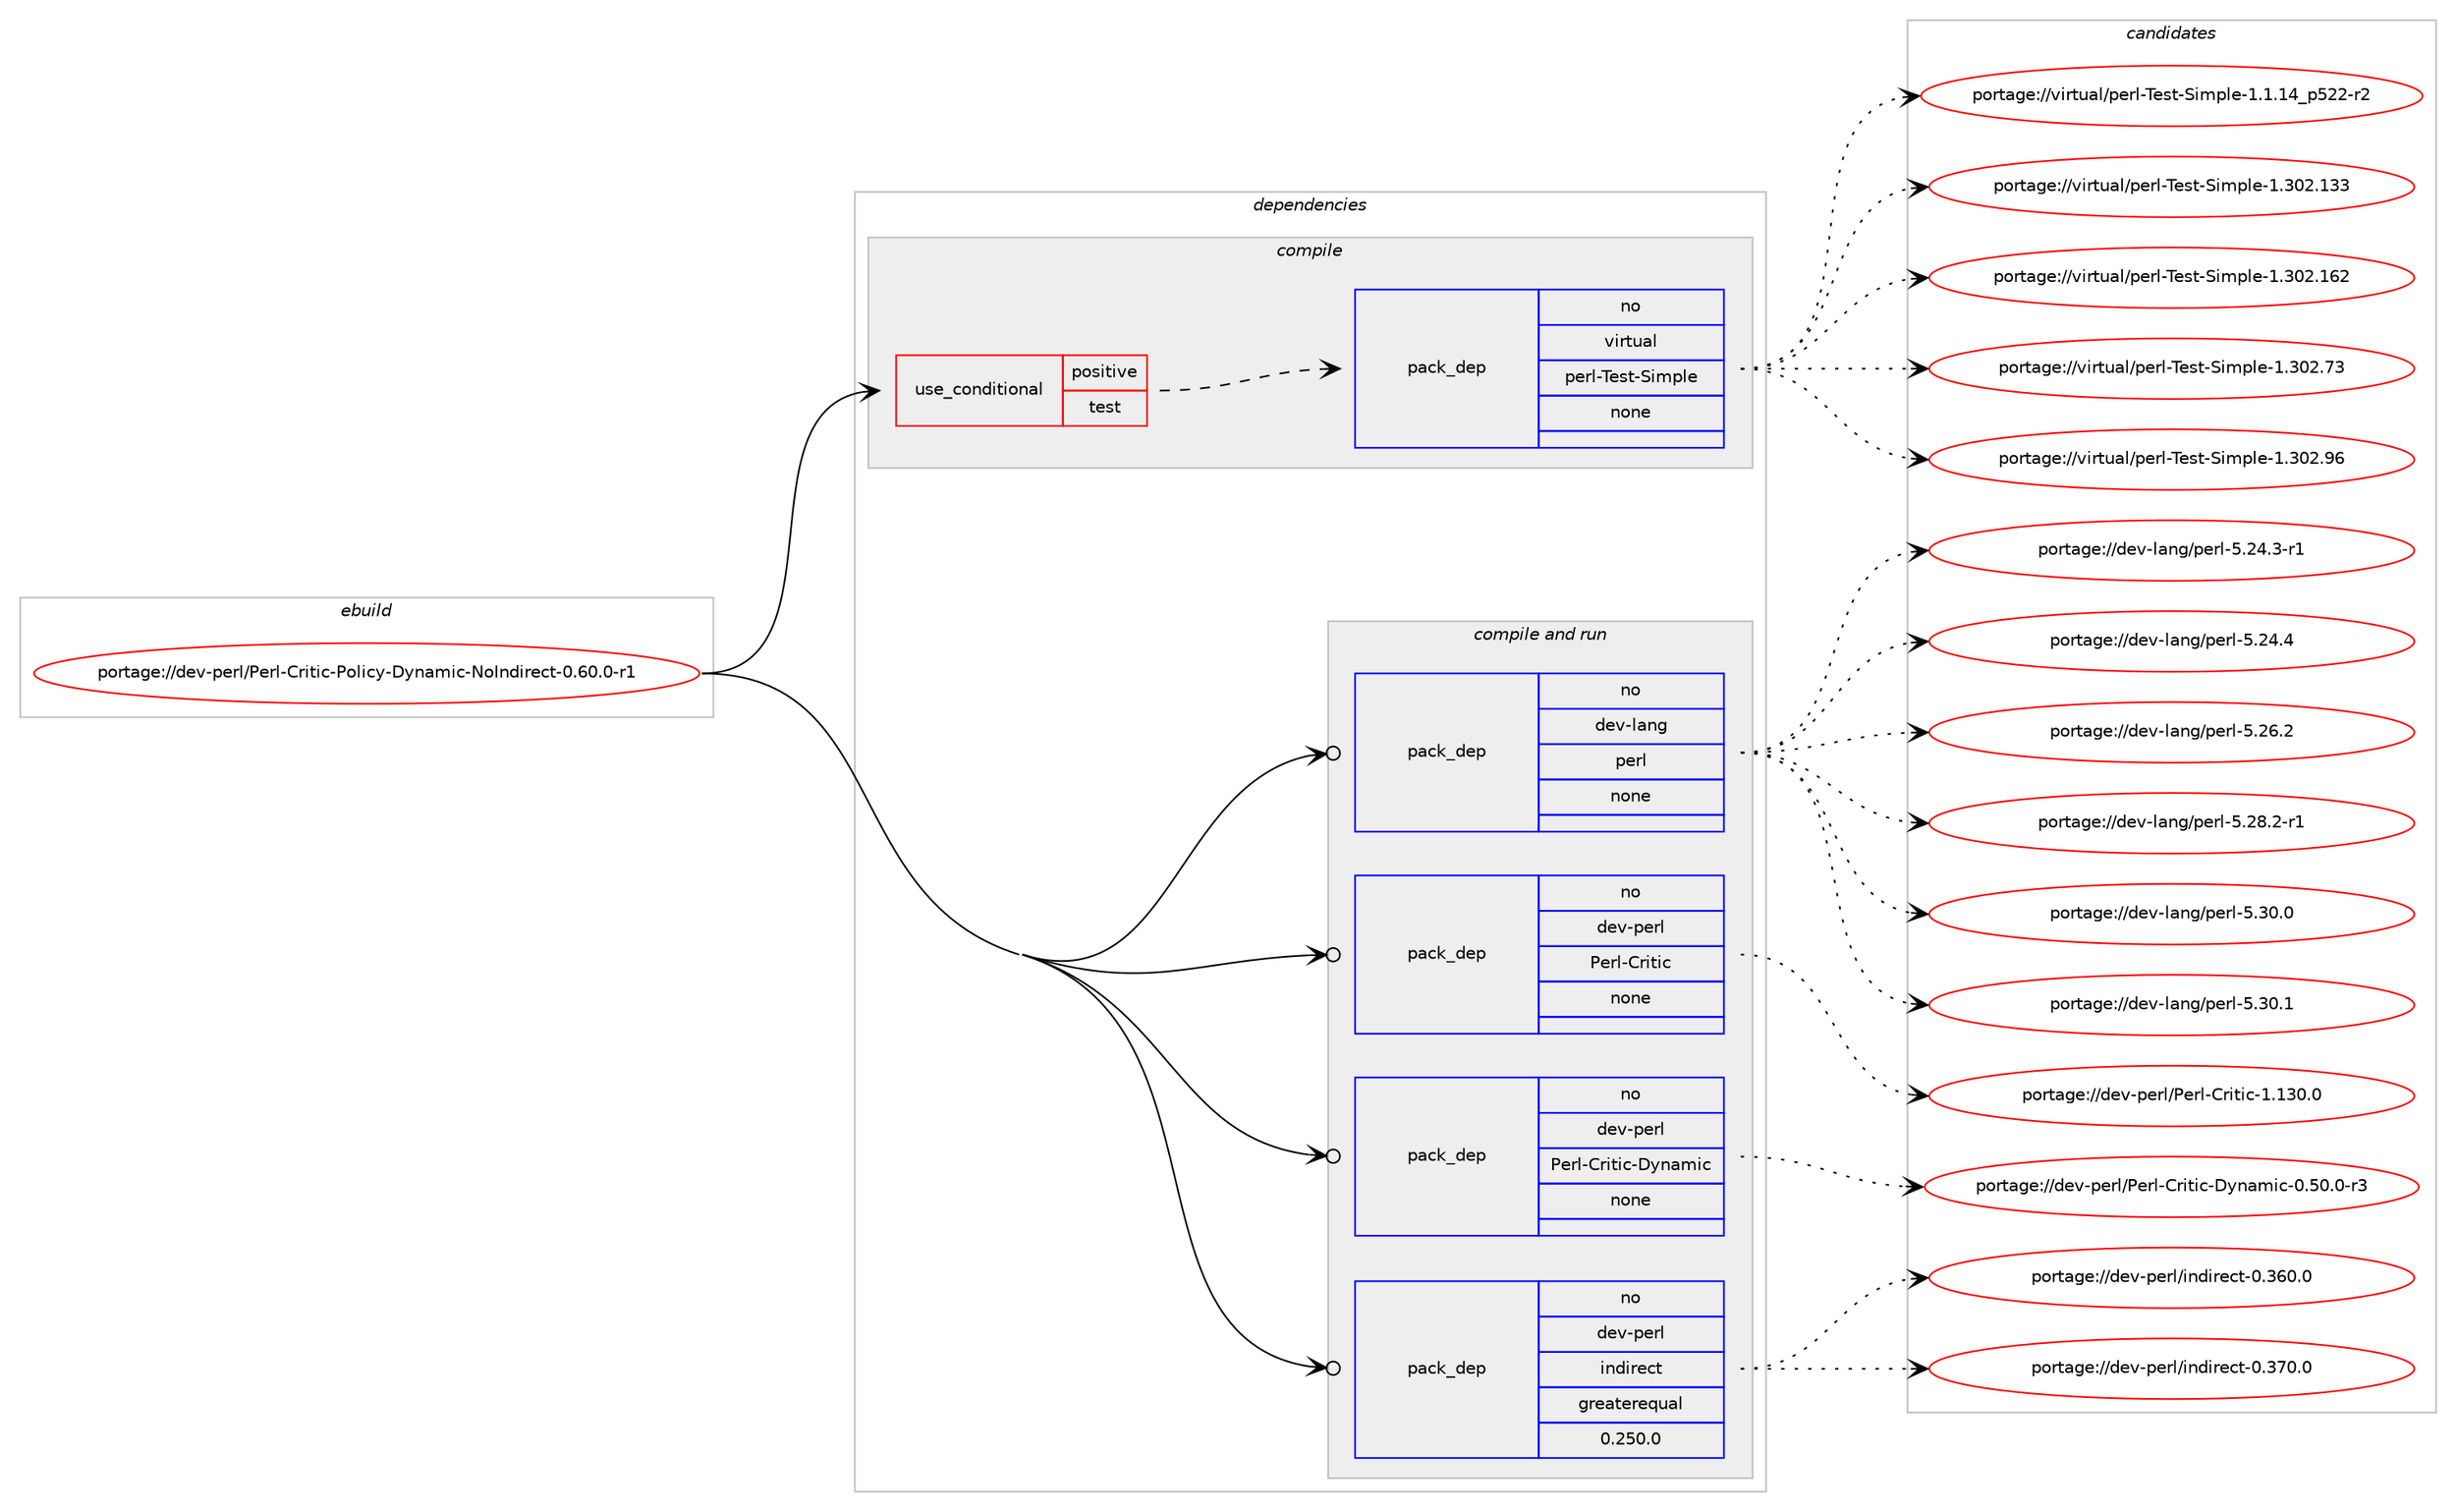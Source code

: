 digraph prolog {

# *************
# Graph options
# *************

newrank=true;
concentrate=true;
compound=true;
graph [rankdir=LR,fontname=Helvetica,fontsize=10,ranksep=1.5];#, ranksep=2.5, nodesep=0.2];
edge  [arrowhead=vee];
node  [fontname=Helvetica,fontsize=10];

# **********
# The ebuild
# **********

subgraph cluster_leftcol {
color=gray;
rank=same;
label=<<i>ebuild</i>>;
id [label="portage://dev-perl/Perl-Critic-Policy-Dynamic-NoIndirect-0.60.0-r1", color=red, width=4, href="../dev-perl/Perl-Critic-Policy-Dynamic-NoIndirect-0.60.0-r1.svg"];
}

# ****************
# The dependencies
# ****************

subgraph cluster_midcol {
color=gray;
label=<<i>dependencies</i>>;
subgraph cluster_compile {
fillcolor="#eeeeee";
style=filled;
label=<<i>compile</i>>;
subgraph cond23494 {
dependency119216 [label=<<TABLE BORDER="0" CELLBORDER="1" CELLSPACING="0" CELLPADDING="4"><TR><TD ROWSPAN="3" CELLPADDING="10">use_conditional</TD></TR><TR><TD>positive</TD></TR><TR><TD>test</TD></TR></TABLE>>, shape=none, color=red];
subgraph pack92528 {
dependency119217 [label=<<TABLE BORDER="0" CELLBORDER="1" CELLSPACING="0" CELLPADDING="4" WIDTH="220"><TR><TD ROWSPAN="6" CELLPADDING="30">pack_dep</TD></TR><TR><TD WIDTH="110">no</TD></TR><TR><TD>virtual</TD></TR><TR><TD>perl-Test-Simple</TD></TR><TR><TD>none</TD></TR><TR><TD></TD></TR></TABLE>>, shape=none, color=blue];
}
dependency119216:e -> dependency119217:w [weight=20,style="dashed",arrowhead="vee"];
}
id:e -> dependency119216:w [weight=20,style="solid",arrowhead="vee"];
}
subgraph cluster_compileandrun {
fillcolor="#eeeeee";
style=filled;
label=<<i>compile and run</i>>;
subgraph pack92529 {
dependency119218 [label=<<TABLE BORDER="0" CELLBORDER="1" CELLSPACING="0" CELLPADDING="4" WIDTH="220"><TR><TD ROWSPAN="6" CELLPADDING="30">pack_dep</TD></TR><TR><TD WIDTH="110">no</TD></TR><TR><TD>dev-lang</TD></TR><TR><TD>perl</TD></TR><TR><TD>none</TD></TR><TR><TD></TD></TR></TABLE>>, shape=none, color=blue];
}
id:e -> dependency119218:w [weight=20,style="solid",arrowhead="odotvee"];
subgraph pack92530 {
dependency119219 [label=<<TABLE BORDER="0" CELLBORDER="1" CELLSPACING="0" CELLPADDING="4" WIDTH="220"><TR><TD ROWSPAN="6" CELLPADDING="30">pack_dep</TD></TR><TR><TD WIDTH="110">no</TD></TR><TR><TD>dev-perl</TD></TR><TR><TD>Perl-Critic</TD></TR><TR><TD>none</TD></TR><TR><TD></TD></TR></TABLE>>, shape=none, color=blue];
}
id:e -> dependency119219:w [weight=20,style="solid",arrowhead="odotvee"];
subgraph pack92531 {
dependency119220 [label=<<TABLE BORDER="0" CELLBORDER="1" CELLSPACING="0" CELLPADDING="4" WIDTH="220"><TR><TD ROWSPAN="6" CELLPADDING="30">pack_dep</TD></TR><TR><TD WIDTH="110">no</TD></TR><TR><TD>dev-perl</TD></TR><TR><TD>Perl-Critic-Dynamic</TD></TR><TR><TD>none</TD></TR><TR><TD></TD></TR></TABLE>>, shape=none, color=blue];
}
id:e -> dependency119220:w [weight=20,style="solid",arrowhead="odotvee"];
subgraph pack92532 {
dependency119221 [label=<<TABLE BORDER="0" CELLBORDER="1" CELLSPACING="0" CELLPADDING="4" WIDTH="220"><TR><TD ROWSPAN="6" CELLPADDING="30">pack_dep</TD></TR><TR><TD WIDTH="110">no</TD></TR><TR><TD>dev-perl</TD></TR><TR><TD>indirect</TD></TR><TR><TD>greaterequal</TD></TR><TR><TD>0.250.0</TD></TR></TABLE>>, shape=none, color=blue];
}
id:e -> dependency119221:w [weight=20,style="solid",arrowhead="odotvee"];
}
subgraph cluster_run {
fillcolor="#eeeeee";
style=filled;
label=<<i>run</i>>;
}
}

# **************
# The candidates
# **************

subgraph cluster_choices {
rank=same;
color=gray;
label=<<i>candidates</i>>;

subgraph choice92528 {
color=black;
nodesep=1;
choiceportage11810511411611797108471121011141084584101115116458310510911210810145494649464952951125350504511450 [label="portage://virtual/perl-Test-Simple-1.1.14_p522-r2", color=red, width=4,href="../virtual/perl-Test-Simple-1.1.14_p522-r2.svg"];
choiceportage11810511411611797108471121011141084584101115116458310510911210810145494651485046495151 [label="portage://virtual/perl-Test-Simple-1.302.133", color=red, width=4,href="../virtual/perl-Test-Simple-1.302.133.svg"];
choiceportage11810511411611797108471121011141084584101115116458310510911210810145494651485046495450 [label="portage://virtual/perl-Test-Simple-1.302.162", color=red, width=4,href="../virtual/perl-Test-Simple-1.302.162.svg"];
choiceportage118105114116117971084711210111410845841011151164583105109112108101454946514850465551 [label="portage://virtual/perl-Test-Simple-1.302.73", color=red, width=4,href="../virtual/perl-Test-Simple-1.302.73.svg"];
choiceportage118105114116117971084711210111410845841011151164583105109112108101454946514850465754 [label="portage://virtual/perl-Test-Simple-1.302.96", color=red, width=4,href="../virtual/perl-Test-Simple-1.302.96.svg"];
dependency119217:e -> choiceportage11810511411611797108471121011141084584101115116458310510911210810145494649464952951125350504511450:w [style=dotted,weight="100"];
dependency119217:e -> choiceportage11810511411611797108471121011141084584101115116458310510911210810145494651485046495151:w [style=dotted,weight="100"];
dependency119217:e -> choiceportage11810511411611797108471121011141084584101115116458310510911210810145494651485046495450:w [style=dotted,weight="100"];
dependency119217:e -> choiceportage118105114116117971084711210111410845841011151164583105109112108101454946514850465551:w [style=dotted,weight="100"];
dependency119217:e -> choiceportage118105114116117971084711210111410845841011151164583105109112108101454946514850465754:w [style=dotted,weight="100"];
}
subgraph choice92529 {
color=black;
nodesep=1;
choiceportage100101118451089711010347112101114108455346505246514511449 [label="portage://dev-lang/perl-5.24.3-r1", color=red, width=4,href="../dev-lang/perl-5.24.3-r1.svg"];
choiceportage10010111845108971101034711210111410845534650524652 [label="portage://dev-lang/perl-5.24.4", color=red, width=4,href="../dev-lang/perl-5.24.4.svg"];
choiceportage10010111845108971101034711210111410845534650544650 [label="portage://dev-lang/perl-5.26.2", color=red, width=4,href="../dev-lang/perl-5.26.2.svg"];
choiceportage100101118451089711010347112101114108455346505646504511449 [label="portage://dev-lang/perl-5.28.2-r1", color=red, width=4,href="../dev-lang/perl-5.28.2-r1.svg"];
choiceportage10010111845108971101034711210111410845534651484648 [label="portage://dev-lang/perl-5.30.0", color=red, width=4,href="../dev-lang/perl-5.30.0.svg"];
choiceportage10010111845108971101034711210111410845534651484649 [label="portage://dev-lang/perl-5.30.1", color=red, width=4,href="../dev-lang/perl-5.30.1.svg"];
dependency119218:e -> choiceportage100101118451089711010347112101114108455346505246514511449:w [style=dotted,weight="100"];
dependency119218:e -> choiceportage10010111845108971101034711210111410845534650524652:w [style=dotted,weight="100"];
dependency119218:e -> choiceportage10010111845108971101034711210111410845534650544650:w [style=dotted,weight="100"];
dependency119218:e -> choiceportage100101118451089711010347112101114108455346505646504511449:w [style=dotted,weight="100"];
dependency119218:e -> choiceportage10010111845108971101034711210111410845534651484648:w [style=dotted,weight="100"];
dependency119218:e -> choiceportage10010111845108971101034711210111410845534651484649:w [style=dotted,weight="100"];
}
subgraph choice92530 {
color=black;
nodesep=1;
choiceportage1001011184511210111410847801011141084567114105116105994549464951484648 [label="portage://dev-perl/Perl-Critic-1.130.0", color=red, width=4,href="../dev-perl/Perl-Critic-1.130.0.svg"];
dependency119219:e -> choiceportage1001011184511210111410847801011141084567114105116105994549464951484648:w [style=dotted,weight="100"];
}
subgraph choice92531 {
color=black;
nodesep=1;
choiceportage10010111845112101114108478010111410845671141051161059945681211109710910599454846534846484511451 [label="portage://dev-perl/Perl-Critic-Dynamic-0.50.0-r3", color=red, width=4,href="../dev-perl/Perl-Critic-Dynamic-0.50.0-r3.svg"];
dependency119220:e -> choiceportage10010111845112101114108478010111410845671141051161059945681211109710910599454846534846484511451:w [style=dotted,weight="100"];
}
subgraph choice92532 {
color=black;
nodesep=1;
choiceportage1001011184511210111410847105110100105114101991164548465154484648 [label="portage://dev-perl/indirect-0.360.0", color=red, width=4,href="../dev-perl/indirect-0.360.0.svg"];
choiceportage1001011184511210111410847105110100105114101991164548465155484648 [label="portage://dev-perl/indirect-0.370.0", color=red, width=4,href="../dev-perl/indirect-0.370.0.svg"];
dependency119221:e -> choiceportage1001011184511210111410847105110100105114101991164548465154484648:w [style=dotted,weight="100"];
dependency119221:e -> choiceportage1001011184511210111410847105110100105114101991164548465155484648:w [style=dotted,weight="100"];
}
}

}
